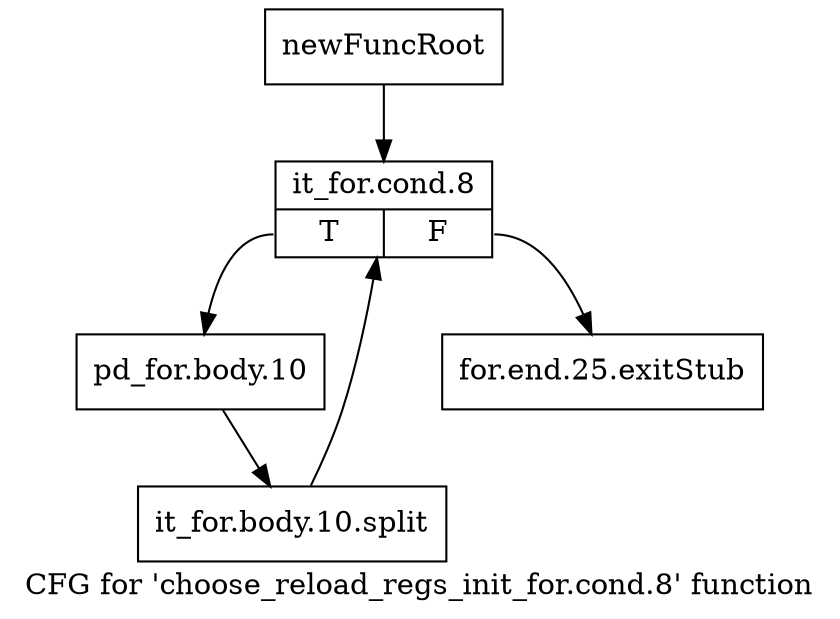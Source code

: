 digraph "CFG for 'choose_reload_regs_init_for.cond.8' function" {
	label="CFG for 'choose_reload_regs_init_for.cond.8' function";

	Node0xbfbb570 [shape=record,label="{newFuncRoot}"];
	Node0xbfbb570 -> Node0xbfbb610;
	Node0xbfbb5c0 [shape=record,label="{for.end.25.exitStub}"];
	Node0xbfbb610 [shape=record,label="{it_for.cond.8|{<s0>T|<s1>F}}"];
	Node0xbfbb610:s0 -> Node0xbfbbac0;
	Node0xbfbb610:s1 -> Node0xbfbb5c0;
	Node0xbfbbac0 [shape=record,label="{pd_for.body.10}"];
	Node0xbfbbac0 -> Node0xfbfce70;
	Node0xfbfce70 [shape=record,label="{it_for.body.10.split}"];
	Node0xfbfce70 -> Node0xbfbb610;
}
